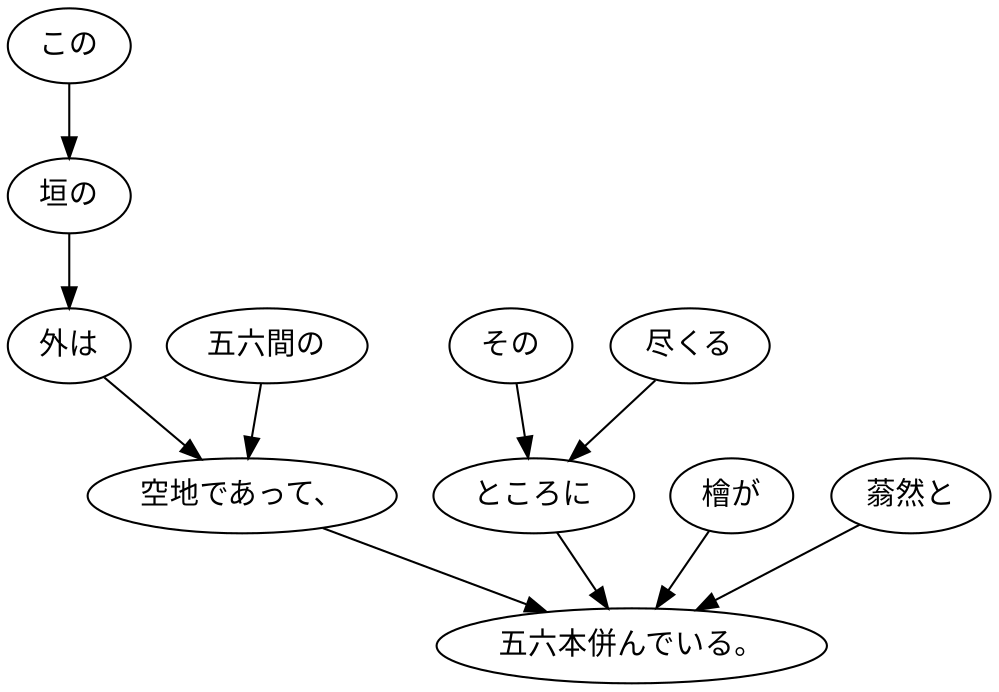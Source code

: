digraph graph4672 {
	node0 [label="この"];
	node1 [label="垣の"];
	node2 [label="外は"];
	node3 [label="五六間の"];
	node4 [label="空地であって、"];
	node5 [label="その"];
	node6 [label="尽くる"];
	node7 [label="ところに"];
	node8 [label="檜が"];
	node9 [label="蓊然と"];
	node10 [label="五六本併んでいる。"];
	node0 -> node1;
	node1 -> node2;
	node2 -> node4;
	node3 -> node4;
	node4 -> node10;
	node5 -> node7;
	node6 -> node7;
	node7 -> node10;
	node8 -> node10;
	node9 -> node10;
}
